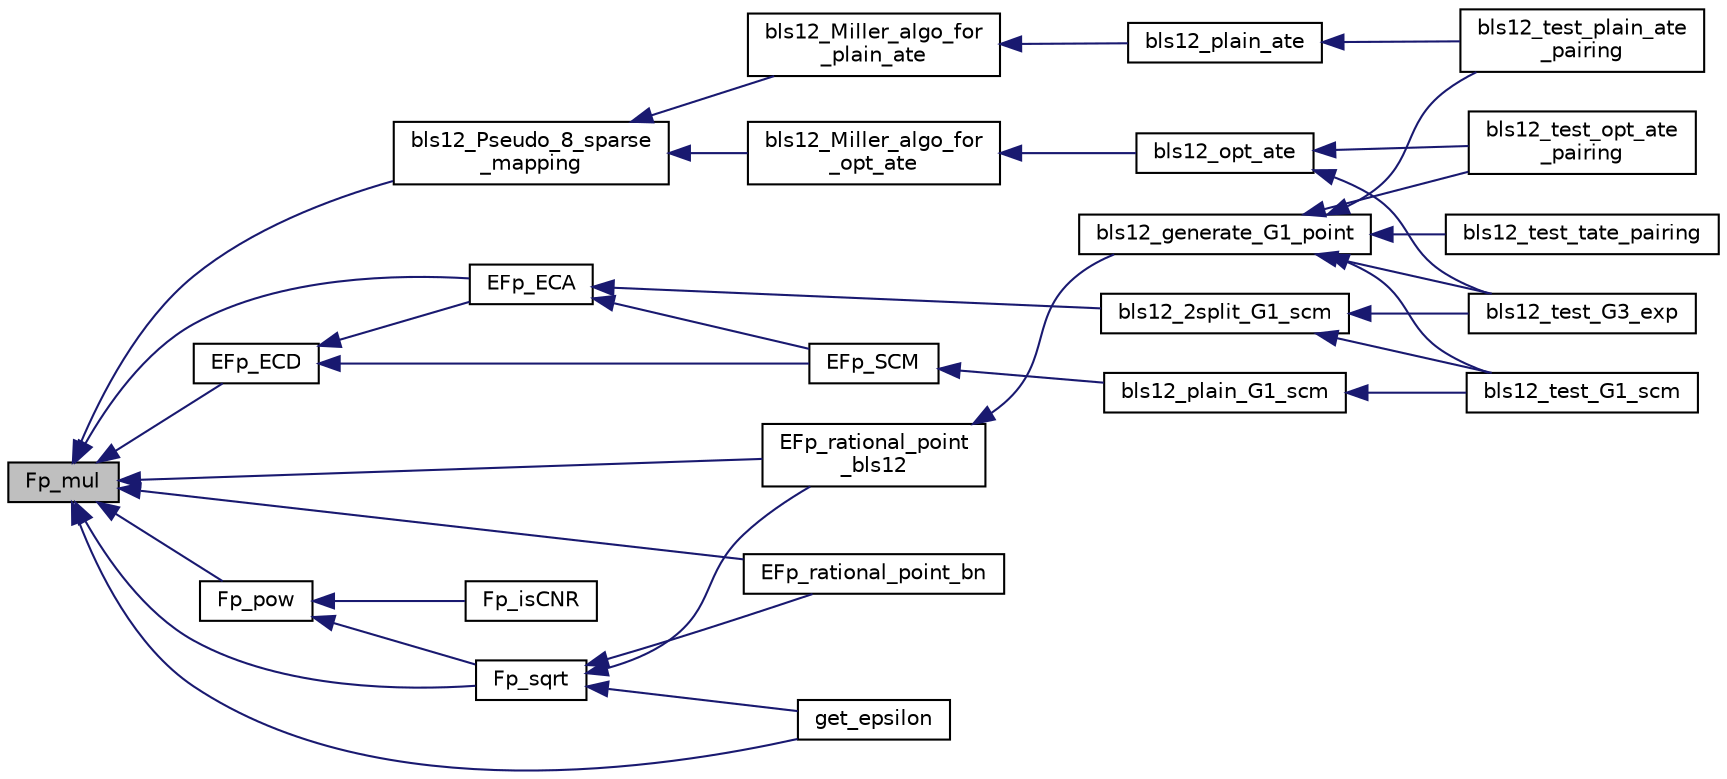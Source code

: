 digraph "Fp_mul"
{
  edge [fontname="Helvetica",fontsize="10",labelfontname="Helvetica",labelfontsize="10"];
  node [fontname="Helvetica",fontsize="10",shape=record];
  rankdir="LR";
  Node143 [label="Fp_mul",height=0.2,width=0.4,color="black", fillcolor="grey75", style="filled", fontcolor="black"];
  Node143 -> Node144 [dir="back",color="midnightblue",fontsize="10",style="solid",fontname="Helvetica"];
  Node144 [label="bls12_Pseudo_8_sparse\l_mapping",height=0.2,width=0.4,color="black", fillcolor="white", style="filled",URL="$bls12__p8sparse_8h.html#a8d0191550910276d37cdc20f1f11d3d7"];
  Node144 -> Node145 [dir="back",color="midnightblue",fontsize="10",style="solid",fontname="Helvetica"];
  Node145 [label="bls12_Miller_algo_for\l_opt_ate",height=0.2,width=0.4,color="black", fillcolor="white", style="filled",URL="$bls12__miller__optate_8h.html#a4dd1ea18b9004d2f7dc99fc940dbab12"];
  Node145 -> Node146 [dir="back",color="midnightblue",fontsize="10",style="solid",fontname="Helvetica"];
  Node146 [label="bls12_opt_ate",height=0.2,width=0.4,color="black", fillcolor="white", style="filled",URL="$bls12__pairings_8h.html#a9fbfb8c58f4bcd4e8eb916a2f9419c2e"];
  Node146 -> Node147 [dir="back",color="midnightblue",fontsize="10",style="solid",fontname="Helvetica"];
  Node147 [label="bls12_test_G3_exp",height=0.2,width=0.4,color="black", fillcolor="white", style="filled",URL="$bls12__test__pairings_8h.html#a084d9bc232ef377fb2baa2fdb19686b2"];
  Node146 -> Node148 [dir="back",color="midnightblue",fontsize="10",style="solid",fontname="Helvetica"];
  Node148 [label="bls12_test_opt_ate\l_pairing",height=0.2,width=0.4,color="black", fillcolor="white", style="filled",URL="$bls12__test__pairings_8h.html#a8764956fa4214ba03988afe867f97f67"];
  Node144 -> Node149 [dir="back",color="midnightblue",fontsize="10",style="solid",fontname="Helvetica"];
  Node149 [label="bls12_Miller_algo_for\l_plain_ate",height=0.2,width=0.4,color="black", fillcolor="white", style="filled",URL="$bls12__miller__ate_8h.html#a4468c3f6d288607c0e5c7a0912605d51"];
  Node149 -> Node150 [dir="back",color="midnightblue",fontsize="10",style="solid",fontname="Helvetica"];
  Node150 [label="bls12_plain_ate",height=0.2,width=0.4,color="black", fillcolor="white", style="filled",URL="$bls12__pairings_8h.html#ab593751b52dd666d230eff17c637c485"];
  Node150 -> Node151 [dir="back",color="midnightblue",fontsize="10",style="solid",fontname="Helvetica"];
  Node151 [label="bls12_test_plain_ate\l_pairing",height=0.2,width=0.4,color="black", fillcolor="white", style="filled",URL="$bls12__test__pairings_8h.html#a43b4f11c8806b181213808de80c8dc41"];
  Node143 -> Node152 [dir="back",color="midnightblue",fontsize="10",style="solid",fontname="Helvetica"];
  Node152 [label="EFp_ECA",height=0.2,width=0.4,color="black", fillcolor="white", style="filled",URL="$bn__efp_8h.html#a4b290a91bf913cf38dffee13f1db784b"];
  Node152 -> Node153 [dir="back",color="midnightblue",fontsize="10",style="solid",fontname="Helvetica"];
  Node153 [label="bls12_2split_G1_scm",height=0.2,width=0.4,color="black", fillcolor="white", style="filled",URL="$bls12__scm_8h.html#aae42e6e607e5af6339f4fc74acd931e3"];
  Node153 -> Node154 [dir="back",color="midnightblue",fontsize="10",style="solid",fontname="Helvetica"];
  Node154 [label="bls12_test_G1_scm",height=0.2,width=0.4,color="black", fillcolor="white", style="filled",URL="$bls12__test__pairings_8h.html#a3c1bc0bfce563a5be5d1c93c4b14ea9a"];
  Node153 -> Node147 [dir="back",color="midnightblue",fontsize="10",style="solid",fontname="Helvetica"];
  Node152 -> Node155 [dir="back",color="midnightblue",fontsize="10",style="solid",fontname="Helvetica"];
  Node155 [label="EFp_SCM",height=0.2,width=0.4,color="black", fillcolor="white", style="filled",URL="$bn__efp_8h.html#a39968088354e07b3bff879ea6ce7eea3"];
  Node155 -> Node156 [dir="back",color="midnightblue",fontsize="10",style="solid",fontname="Helvetica"];
  Node156 [label="bls12_plain_G1_scm",height=0.2,width=0.4,color="black", fillcolor="white", style="filled",URL="$bls12__scm_8h.html#ab42ad3cac9466541c248ac236a74159f"];
  Node156 -> Node154 [dir="back",color="midnightblue",fontsize="10",style="solid",fontname="Helvetica"];
  Node143 -> Node157 [dir="back",color="midnightblue",fontsize="10",style="solid",fontname="Helvetica"];
  Node157 [label="EFp_ECD",height=0.2,width=0.4,color="black", fillcolor="white", style="filled",URL="$bn__efp_8h.html#a9ba98cee075d39257ea190cbe340dec5"];
  Node157 -> Node152 [dir="back",color="midnightblue",fontsize="10",style="solid",fontname="Helvetica"];
  Node157 -> Node155 [dir="back",color="midnightblue",fontsize="10",style="solid",fontname="Helvetica"];
  Node143 -> Node158 [dir="back",color="midnightblue",fontsize="10",style="solid",fontname="Helvetica"];
  Node158 [label="EFp_rational_point\l_bls12",height=0.2,width=0.4,color="black", fillcolor="white", style="filled",URL="$bn__efp_8h.html#a131fa3538790c33f2006d84b4a60f4e5"];
  Node158 -> Node159 [dir="back",color="midnightblue",fontsize="10",style="solid",fontname="Helvetica"];
  Node159 [label="bls12_generate_G1_point",height=0.2,width=0.4,color="black", fillcolor="white", style="filled",URL="$bls12__generate__points_8h.html#a72ef3b90d050e3eeb5395016e62ceaf1"];
  Node159 -> Node154 [dir="back",color="midnightblue",fontsize="10",style="solid",fontname="Helvetica"];
  Node159 -> Node147 [dir="back",color="midnightblue",fontsize="10",style="solid",fontname="Helvetica"];
  Node159 -> Node148 [dir="back",color="midnightblue",fontsize="10",style="solid",fontname="Helvetica"];
  Node159 -> Node151 [dir="back",color="midnightblue",fontsize="10",style="solid",fontname="Helvetica"];
  Node159 -> Node160 [dir="back",color="midnightblue",fontsize="10",style="solid",fontname="Helvetica"];
  Node160 [label="bls12_test_tate_pairing",height=0.2,width=0.4,color="black", fillcolor="white", style="filled",URL="$bls12__test__pairings_8h.html#aab7376446062228691c95fa9ea45da9b"];
  Node143 -> Node161 [dir="back",color="midnightblue",fontsize="10",style="solid",fontname="Helvetica"];
  Node161 [label="EFp_rational_point_bn",height=0.2,width=0.4,color="black", fillcolor="white", style="filled",URL="$bn__efp_8h.html#a22397c097b95b8869032b55963d7ff2e"];
  Node143 -> Node162 [dir="back",color="midnightblue",fontsize="10",style="solid",fontname="Helvetica"];
  Node162 [label="Fp_pow",height=0.2,width=0.4,color="black", fillcolor="white", style="filled",URL="$bn__fp_8h.html#a0a229db7cfb57e337de586eb3695fa28"];
  Node162 -> Node163 [dir="back",color="midnightblue",fontsize="10",style="solid",fontname="Helvetica"];
  Node163 [label="Fp_isCNR",height=0.2,width=0.4,color="black", fillcolor="white", style="filled",URL="$bn__fp_8h.html#a5e73be560cd37d57a79692c7025eefca"];
  Node162 -> Node164 [dir="back",color="midnightblue",fontsize="10",style="solid",fontname="Helvetica"];
  Node164 [label="Fp_sqrt",height=0.2,width=0.4,color="black", fillcolor="white", style="filled",URL="$bn__fp_8h.html#acfc7bfa81b3f370904680568d52a54cd"];
  Node164 -> Node165 [dir="back",color="midnightblue",fontsize="10",style="solid",fontname="Helvetica"];
  Node165 [label="get_epsilon",height=0.2,width=0.4,color="black", fillcolor="white", style="filled",URL="$bn__bls12__precoms_8h.html#aa1d90c4228a4df82f6d3c7282b85ed9f"];
  Node164 -> Node161 [dir="back",color="midnightblue",fontsize="10",style="solid",fontname="Helvetica"];
  Node164 -> Node158 [dir="back",color="midnightblue",fontsize="10",style="solid",fontname="Helvetica"];
  Node143 -> Node164 [dir="back",color="midnightblue",fontsize="10",style="solid",fontname="Helvetica"];
  Node143 -> Node165 [dir="back",color="midnightblue",fontsize="10",style="solid",fontname="Helvetica"];
}
